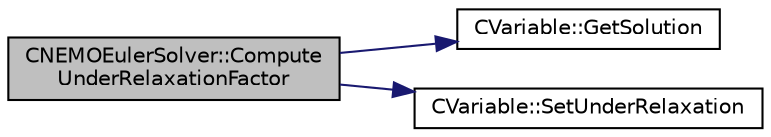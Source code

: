 digraph "CNEMOEulerSolver::ComputeUnderRelaxationFactor"
{
 // LATEX_PDF_SIZE
  edge [fontname="Helvetica",fontsize="10",labelfontname="Helvetica",labelfontsize="10"];
  node [fontname="Helvetica",fontsize="10",shape=record];
  rankdir="LR";
  Node1 [label="CNEMOEulerSolver::Compute\lUnderRelaxationFactor",height=0.2,width=0.4,color="black", fillcolor="grey75", style="filled", fontcolor="black",tooltip="Compute a suitable under-relaxation parameter to limit the change in the solution variables over a no..."];
  Node1 -> Node2 [color="midnightblue",fontsize="10",style="solid",fontname="Helvetica"];
  Node2 [label="CVariable::GetSolution",height=0.2,width=0.4,color="black", fillcolor="white", style="filled",URL="$classCVariable.html#a261483e39c23c1de7cb9aea7e917c121",tooltip="Get the solution."];
  Node1 -> Node3 [color="midnightblue",fontsize="10",style="solid",fontname="Helvetica"];
  Node3 [label="CVariable::SetUnderRelaxation",height=0.2,width=0.4,color="black", fillcolor="white", style="filled",URL="$classCVariable.html#a9b8011eec0bc306643d276db7fd39413",tooltip="Set the value of the under-relaxation parameter for the current control volume (CV)."];
}
